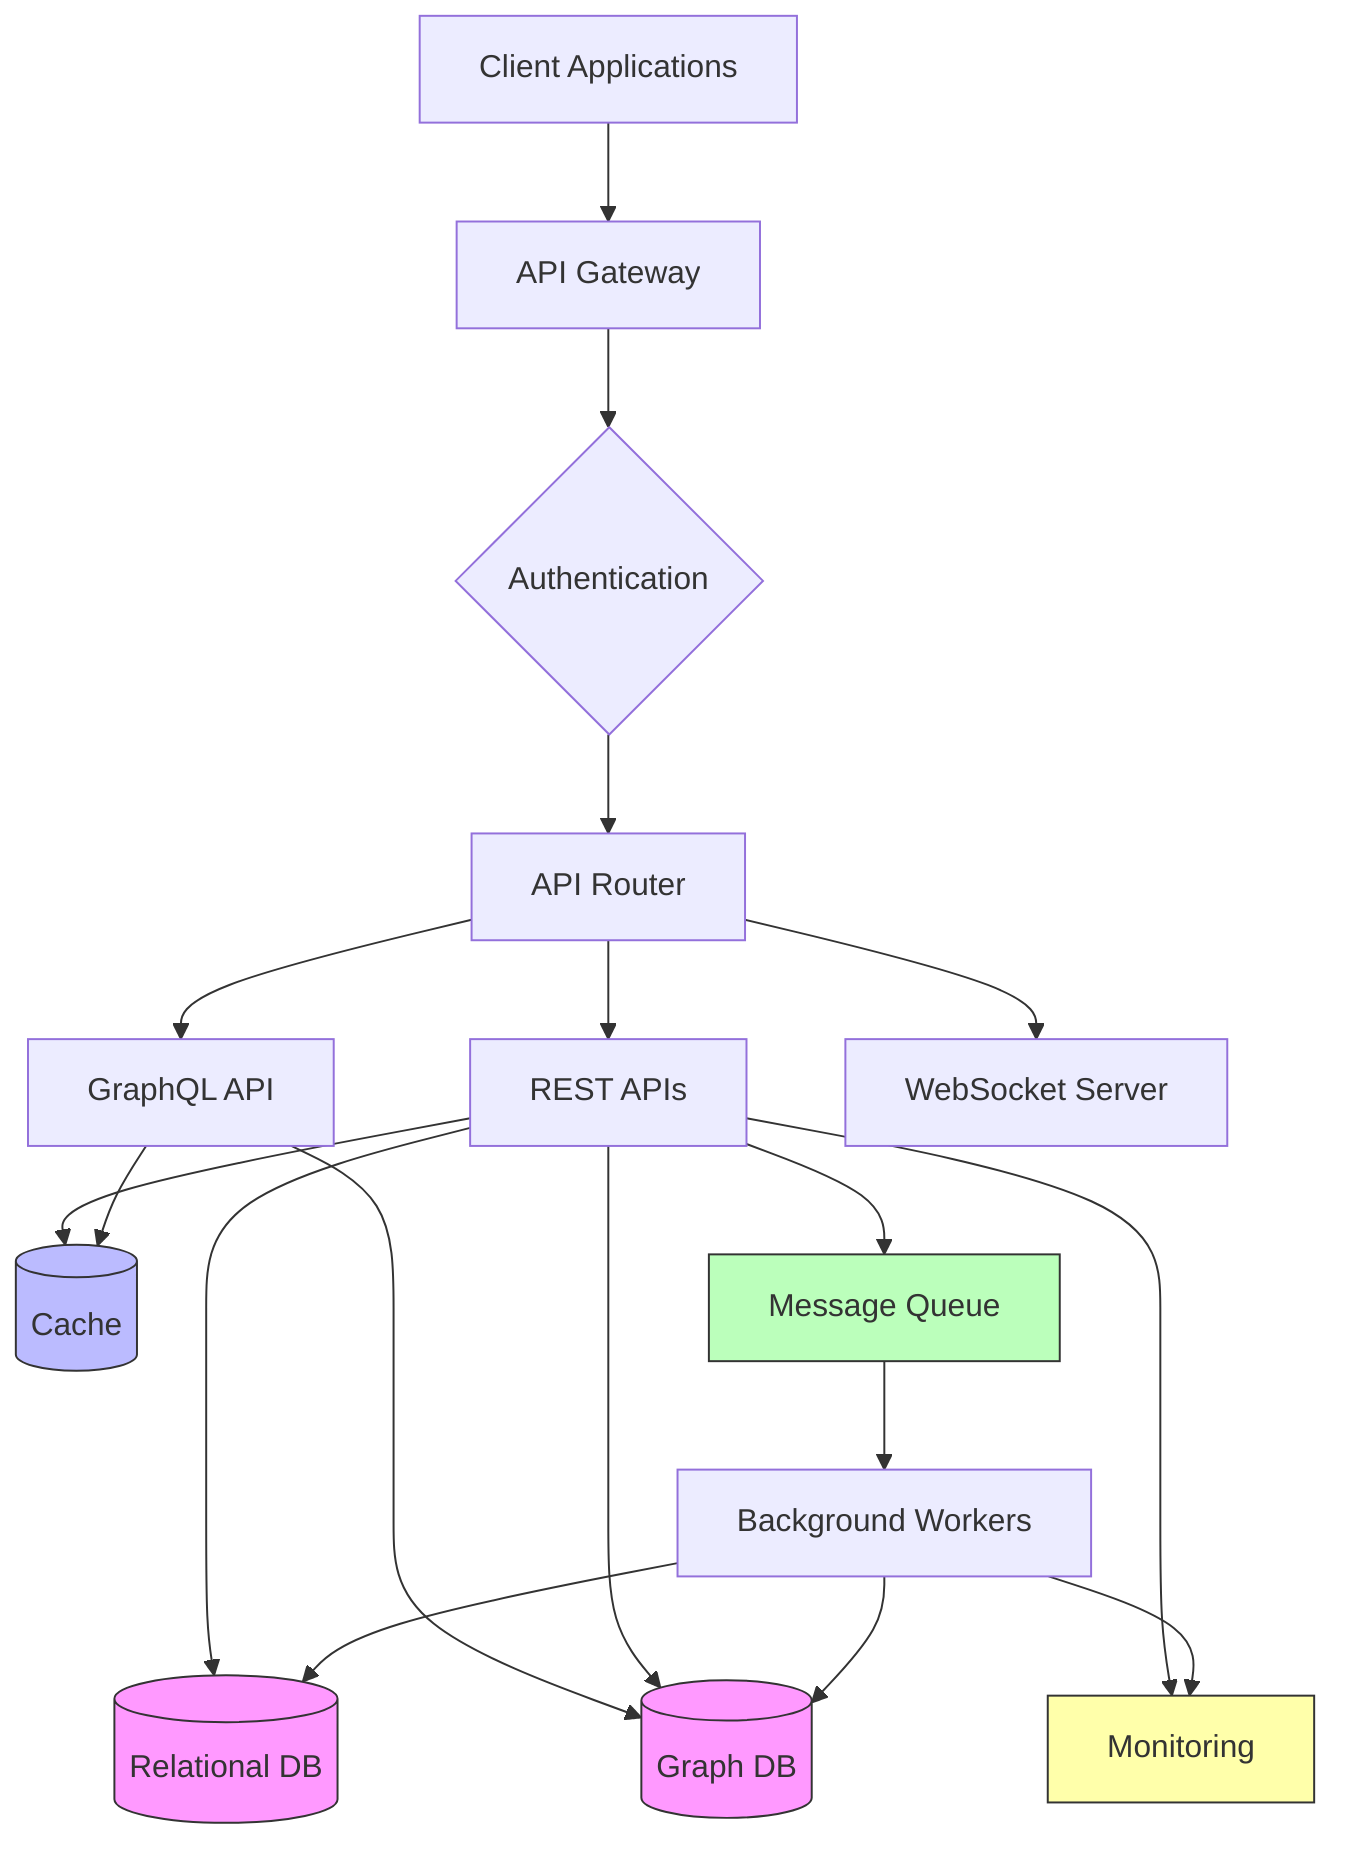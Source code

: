 graph TB
    Client[Client Applications] --> Gateway[API Gateway]
    Gateway --> Auth{Authentication}

    Auth --> Router[API Router]
    Router --> REST[REST APIs]
    Router --> GQL[GraphQL API]
    Router --> WS[WebSocket Server]

    REST --> RelDB[(Relational DB)]
    GQL --> GraphDB[(Graph DB)]
    REST --> GraphDB

    REST --> Cache[(Cache)]
    GQL --> Cache

    REST --> Queue[Message Queue]
    Queue --> Workers[Background Workers]
    Workers --> RelDB
    Workers --> GraphDB

    REST --> Monitor[Monitoring]
    Workers --> Monitor

    style RelDB fill:#f9f,stroke:#333
    style GraphDB fill:#f9f,stroke:#333
    style Cache fill:#bbf,stroke:#333
    style Queue fill:#bfb,stroke:#333
    style Monitor fill:#ffa,stroke:#333